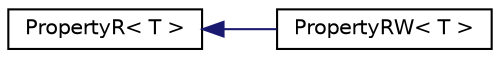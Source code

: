 digraph "Graphical Class Hierarchy"
{
 // INTERACTIVE_SVG=YES
 // LATEX_PDF_SIZE
  edge [fontname="Helvetica",fontsize="10",labelfontname="Helvetica",labelfontsize="10"];
  node [fontname="Helvetica",fontsize="10",shape=record];
  rankdir="LR";
  Node0 [label="PropertyR\< T \>",height=0.2,width=0.4,color="black", fillcolor="white", style="filled",URL="$struct_property_r.html",tooltip="utility class to emulate the read only Property functionality of .NET"];
  Node0 -> Node1 [dir="back",color="midnightblue",fontsize="10",style="solid",fontname="Helvetica"];
  Node1 [label="PropertyRW\< T \>",height=0.2,width=0.4,color="black", fillcolor="white", style="filled",URL="$struct_property_r_w.html",tooltip="utility class to emulate the Property functionality of .NET"];
}
